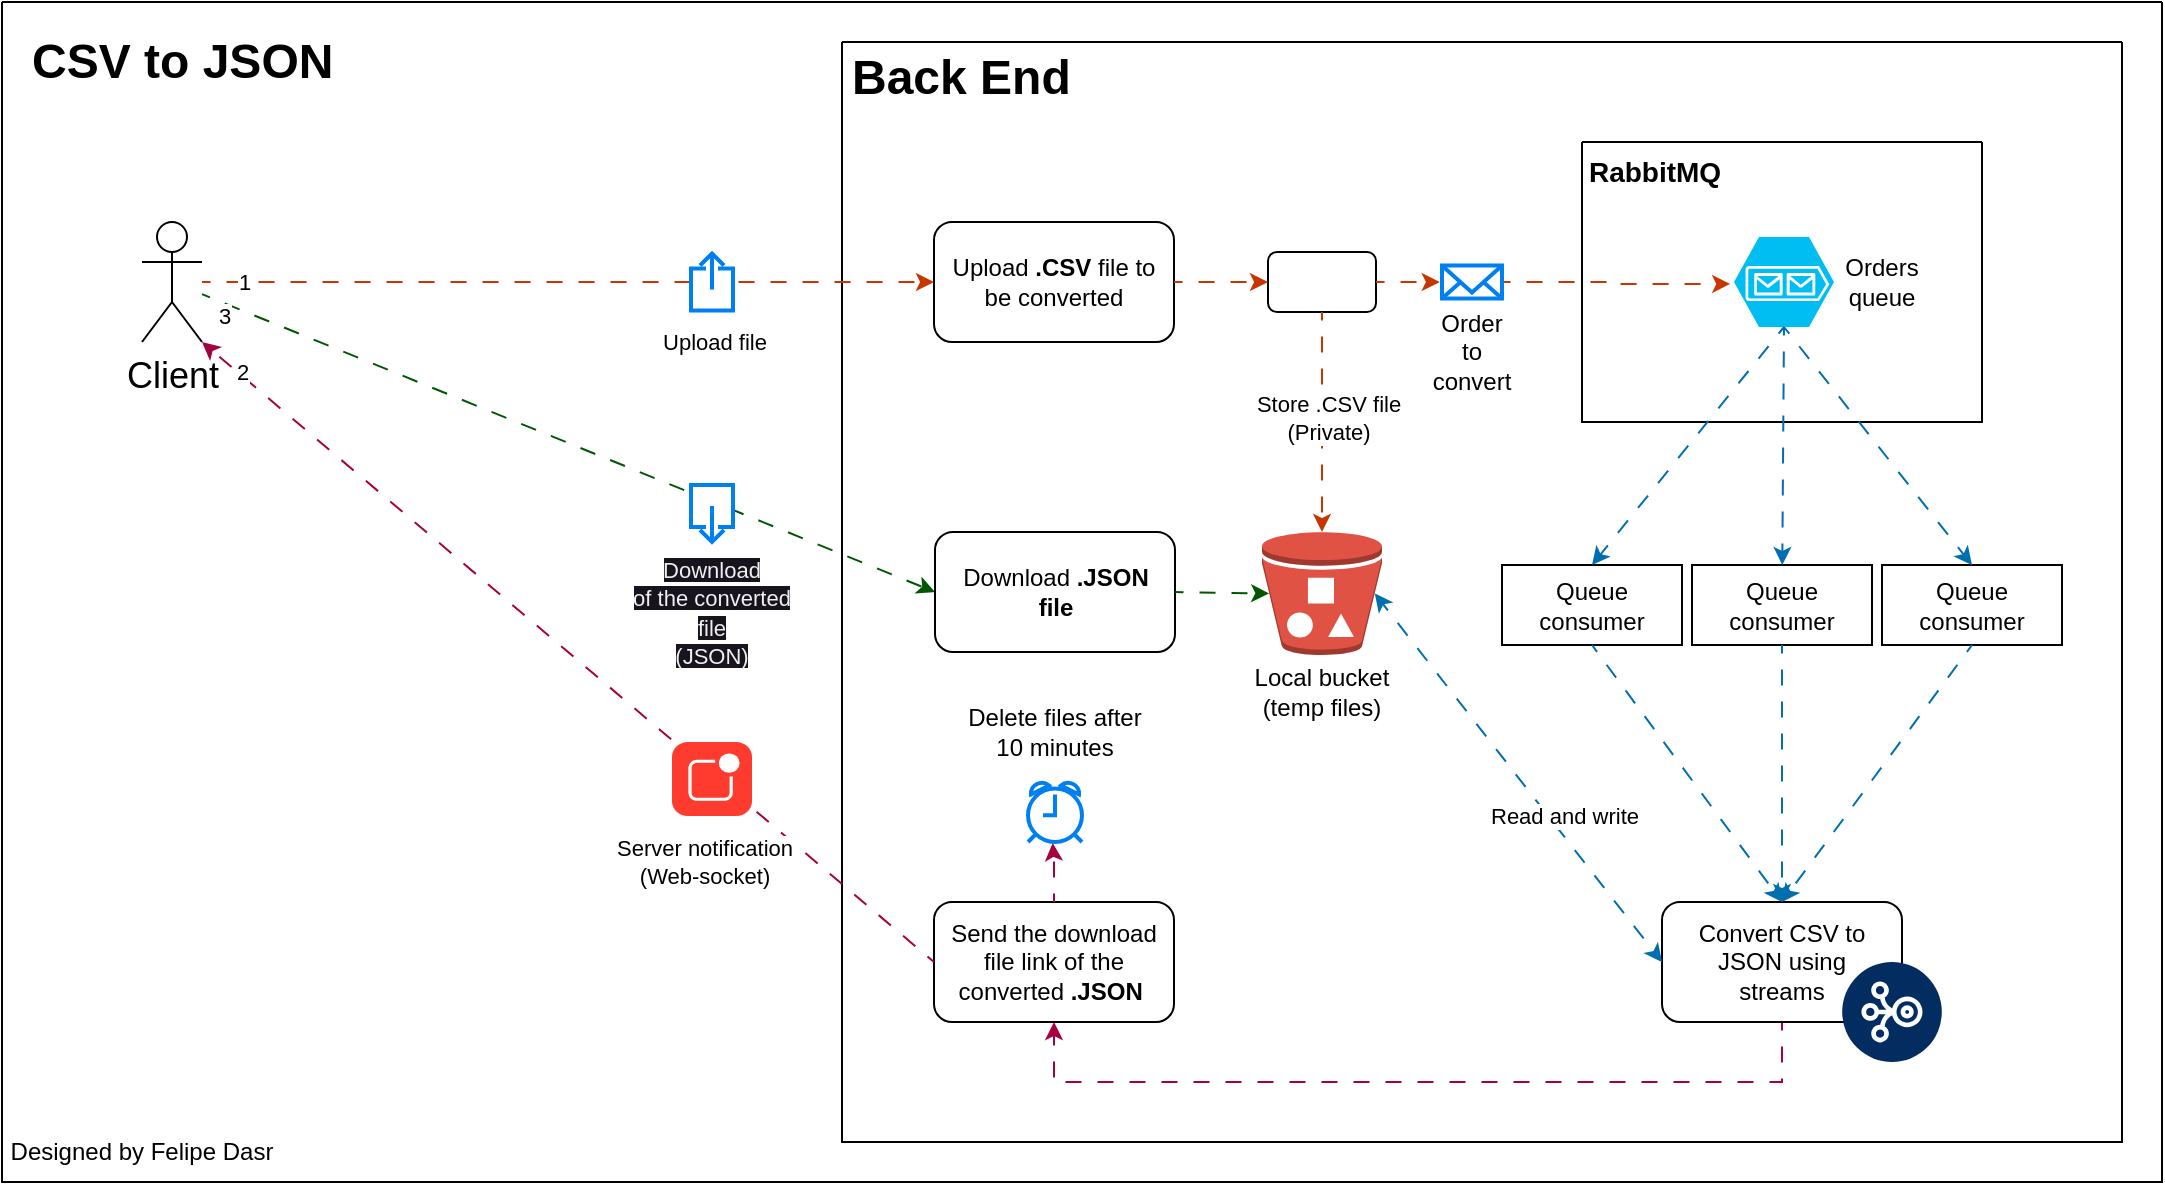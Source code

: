 <mxfile version="23.1.5" type="device">
  <diagram name="Página-1" id="rhB6WQXRs9lu33agCNtb">
    <mxGraphModel dx="3728" dy="734" grid="1" gridSize="10" guides="1" tooltips="1" connect="1" arrows="1" fold="1" page="1" pageScale="1" pageWidth="827" pageHeight="1169" math="0" shadow="0">
      <root>
        <mxCell id="0" />
        <mxCell id="1" parent="0" />
        <mxCell id="UYLyOY48CC0UU0o-2ukI-1" value="" style="swimlane;startSize=0;" parent="1" vertex="1">
          <mxGeometry x="-1240" y="390" width="640" height="550" as="geometry" />
        </mxCell>
        <mxCell id="UYLyOY48CC0UU0o-2ukI-3" value="&lt;b&gt;&lt;br&gt;&lt;span style=&quot;font-size: 24px;&quot;&gt;Back End&lt;/span&gt;&lt;/b&gt;" style="text;html=1;spacing=5;spacingTop=-20;whiteSpace=wrap;overflow=hidden;rounded=0;" parent="UYLyOY48CC0UU0o-2ukI-1" vertex="1">
          <mxGeometry width="290" height="40" as="geometry" />
        </mxCell>
        <mxCell id="UYLyOY48CC0UU0o-2ukI-5" value="" style="swimlane;startSize=0;" parent="UYLyOY48CC0UU0o-2ukI-1" vertex="1">
          <mxGeometry x="370" y="50" width="200" height="140" as="geometry" />
        </mxCell>
        <mxCell id="UYLyOY48CC0UU0o-2ukI-6" value="&lt;font style=&quot;font-size: 14px;&quot;&gt;&lt;b&gt;RabbitMQ&lt;/b&gt;&lt;/font&gt;" style="text;html=1;align=center;verticalAlign=middle;resizable=0;points=[];autosize=1;strokeColor=none;fillColor=none;" parent="UYLyOY48CC0UU0o-2ukI-5" vertex="1">
          <mxGeometry x="-9" width="90" height="30" as="geometry" />
        </mxCell>
        <mxCell id="UYLyOY48CC0UU0o-2ukI-22" value="" style="verticalLabelPosition=bottom;html=1;verticalAlign=top;align=center;strokeColor=none;fillColor=#00BEF2;shape=mxgraph.azure.storage_queue;" parent="UYLyOY48CC0UU0o-2ukI-5" vertex="1">
          <mxGeometry x="76" y="47.5" width="50" height="45" as="geometry" />
        </mxCell>
        <mxCell id="UYLyOY48CC0UU0o-2ukI-43" value="Orders queue" style="text;html=1;align=center;verticalAlign=middle;whiteSpace=wrap;rounded=0;" parent="UYLyOY48CC0UU0o-2ukI-5" vertex="1">
          <mxGeometry x="120" y="55" width="60" height="30" as="geometry" />
        </mxCell>
        <mxCell id="UYLyOY48CC0UU0o-2ukI-15" value="Upload &lt;b&gt;.CSV&lt;/b&gt;&amp;nbsp;file to be converted" style="rounded=1;whiteSpace=wrap;html=1;" parent="UYLyOY48CC0UU0o-2ukI-1" vertex="1">
          <mxGeometry x="46" y="90" width="120" height="60" as="geometry" />
        </mxCell>
        <mxCell id="UYLyOY48CC0UU0o-2ukI-19" value="Send the download file link of the converted &lt;b&gt;.JSON&amp;nbsp;&lt;/b&gt;" style="rounded=1;whiteSpace=wrap;html=1;" parent="UYLyOY48CC0UU0o-2ukI-1" vertex="1">
          <mxGeometry x="46" y="430" width="120" height="60" as="geometry" />
        </mxCell>
        <mxCell id="UYLyOY48CC0UU0o-2ukI-27" style="edgeStyle=orthogonalEdgeStyle;rounded=0;orthogonalLoop=1;jettySize=auto;html=1;entryX=-0.038;entryY=0.522;entryDx=0;entryDy=0;entryPerimeter=0;exitX=1;exitY=0.5;exitDx=0;exitDy=0;flowAnimation=1;fillColor=#fa6800;strokeColor=#C73500;" parent="UYLyOY48CC0UU0o-2ukI-1" source="UYLyOY48CC0UU0o-2ukI-55" target="UYLyOY48CC0UU0o-2ukI-22" edge="1">
          <mxGeometry relative="1" as="geometry">
            <mxPoint x="335" y="120.083" as="sourcePoint" />
          </mxGeometry>
        </mxCell>
        <mxCell id="UYLyOY48CC0UU0o-2ukI-28" value="Order&lt;br&gt;to&lt;br&gt;convert" style="text;html=1;align=center;verticalAlign=middle;whiteSpace=wrap;rounded=0;" parent="UYLyOY48CC0UU0o-2ukI-1" vertex="1">
          <mxGeometry x="285" y="140" width="60" height="30" as="geometry" />
        </mxCell>
        <mxCell id="UYLyOY48CC0UU0o-2ukI-34" value="Queue consumer" style="rounded=0;whiteSpace=wrap;html=1;" parent="UYLyOY48CC0UU0o-2ukI-1" vertex="1">
          <mxGeometry x="425" y="261.5" width="90" height="40" as="geometry" />
        </mxCell>
        <mxCell id="UYLyOY48CC0UU0o-2ukI-61" style="edgeStyle=orthogonalEdgeStyle;rounded=0;orthogonalLoop=1;jettySize=auto;html=1;entryX=0.5;entryY=1;entryDx=0;entryDy=0;flowAnimation=1;fillColor=#d80073;strokeColor=#A50040;" parent="UYLyOY48CC0UU0o-2ukI-1" source="UYLyOY48CC0UU0o-2ukI-35" target="UYLyOY48CC0UU0o-2ukI-19" edge="1">
          <mxGeometry relative="1" as="geometry">
            <Array as="points">
              <mxPoint x="470" y="520" />
              <mxPoint x="106" y="520" />
            </Array>
          </mxGeometry>
        </mxCell>
        <mxCell id="UYLyOY48CC0UU0o-2ukI-35" value="Convert CSV to JSON using&lt;br&gt;streams" style="rounded=1;whiteSpace=wrap;html=1;" parent="UYLyOY48CC0UU0o-2ukI-1" vertex="1">
          <mxGeometry x="410" y="430" width="120" height="60" as="geometry" />
        </mxCell>
        <mxCell id="UYLyOY48CC0UU0o-2ukI-36" value="Queue consumer" style="rounded=0;whiteSpace=wrap;html=1;" parent="UYLyOY48CC0UU0o-2ukI-1" vertex="1">
          <mxGeometry x="520" y="261.5" width="90" height="40" as="geometry" />
        </mxCell>
        <mxCell id="UYLyOY48CC0UU0o-2ukI-37" value="Queue consumer" style="rounded=0;whiteSpace=wrap;html=1;" parent="UYLyOY48CC0UU0o-2ukI-1" vertex="1">
          <mxGeometry x="330" y="261.5" width="90" height="40" as="geometry" />
        </mxCell>
        <mxCell id="UYLyOY48CC0UU0o-2ukI-39" value="" style="endArrow=classic;html=1;rounded=0;exitX=0.5;exitY=1;exitDx=0;exitDy=0;exitPerimeter=0;entryX=0.5;entryY=0;entryDx=0;entryDy=0;flowAnimation=1;fillColor=#1ba1e2;strokeColor=#006EAF;" parent="UYLyOY48CC0UU0o-2ukI-1" source="UYLyOY48CC0UU0o-2ukI-22" target="UYLyOY48CC0UU0o-2ukI-37" edge="1">
          <mxGeometry width="50" height="50" relative="1" as="geometry">
            <mxPoint x="260" y="260" as="sourcePoint" />
            <mxPoint x="310" y="210" as="targetPoint" />
          </mxGeometry>
        </mxCell>
        <mxCell id="UYLyOY48CC0UU0o-2ukI-40" value="" style="endArrow=classic;html=1;rounded=0;exitX=0.5;exitY=1;exitDx=0;exitDy=0;exitPerimeter=0;flowAnimation=1;fillColor=#1ba1e2;strokeColor=#006EAF;" parent="UYLyOY48CC0UU0o-2ukI-1" source="UYLyOY48CC0UU0o-2ukI-22" target="UYLyOY48CC0UU0o-2ukI-34" edge="1">
          <mxGeometry width="50" height="50" relative="1" as="geometry">
            <mxPoint x="481" y="153" as="sourcePoint" />
            <mxPoint x="385" y="272" as="targetPoint" />
          </mxGeometry>
        </mxCell>
        <mxCell id="UYLyOY48CC0UU0o-2ukI-42" value="" style="endArrow=classic;html=1;rounded=0;exitX=0.5;exitY=1;exitDx=0;exitDy=0;exitPerimeter=0;entryX=0.5;entryY=0;entryDx=0;entryDy=0;flowAnimation=1;fillColor=#1ba1e2;strokeColor=#006EAF;" parent="UYLyOY48CC0UU0o-2ukI-1" source="UYLyOY48CC0UU0o-2ukI-22" target="UYLyOY48CC0UU0o-2ukI-36" edge="1">
          <mxGeometry width="50" height="50" relative="1" as="geometry">
            <mxPoint x="481" y="153" as="sourcePoint" />
            <mxPoint x="480" y="272" as="targetPoint" />
          </mxGeometry>
        </mxCell>
        <mxCell id="UYLyOY48CC0UU0o-2ukI-44" value="" style="endArrow=classic;html=1;rounded=0;exitX=0.5;exitY=1;exitDx=0;exitDy=0;entryX=0.5;entryY=0;entryDx=0;entryDy=0;flowAnimation=1;fillColor=#1ba1e2;strokeColor=#006EAF;" parent="UYLyOY48CC0UU0o-2ukI-1" source="UYLyOY48CC0UU0o-2ukI-37" target="UYLyOY48CC0UU0o-2ukI-35" edge="1">
          <mxGeometry width="50" height="50" relative="1" as="geometry">
            <mxPoint x="481" y="153" as="sourcePoint" />
            <mxPoint x="385" y="272" as="targetPoint" />
          </mxGeometry>
        </mxCell>
        <mxCell id="UYLyOY48CC0UU0o-2ukI-45" value="" style="endArrow=classic;html=1;rounded=0;exitX=0.5;exitY=1;exitDx=0;exitDy=0;entryX=0.5;entryY=0;entryDx=0;entryDy=0;flowAnimation=1;fillColor=#1ba1e2;strokeColor=#006EAF;" parent="UYLyOY48CC0UU0o-2ukI-1" source="UYLyOY48CC0UU0o-2ukI-34" target="UYLyOY48CC0UU0o-2ukI-35" edge="1">
          <mxGeometry width="50" height="50" relative="1" as="geometry">
            <mxPoint x="385" y="312" as="sourcePoint" />
            <mxPoint x="470" y="410" as="targetPoint" />
          </mxGeometry>
        </mxCell>
        <mxCell id="UYLyOY48CC0UU0o-2ukI-46" value="" style="endArrow=classic;html=1;rounded=0;exitX=0.5;exitY=1;exitDx=0;exitDy=0;entryX=0.5;entryY=0;entryDx=0;entryDy=0;flowAnimation=1;fillColor=#1ba1e2;strokeColor=#006EAF;" parent="UYLyOY48CC0UU0o-2ukI-1" source="UYLyOY48CC0UU0o-2ukI-36" target="UYLyOY48CC0UU0o-2ukI-35" edge="1">
          <mxGeometry width="50" height="50" relative="1" as="geometry">
            <mxPoint x="480" y="312" as="sourcePoint" />
            <mxPoint x="470" y="410" as="targetPoint" />
          </mxGeometry>
        </mxCell>
        <mxCell id="UYLyOY48CC0UU0o-2ukI-48" value="" style="verticalLabelPosition=bottom;aspect=fixed;html=1;shape=mxgraph.salesforce.stream2;" parent="UYLyOY48CC0UU0o-2ukI-1" vertex="1">
          <mxGeometry x="500" y="460" width="50" height="50" as="geometry" />
        </mxCell>
        <mxCell id="UYLyOY48CC0UU0o-2ukI-55" value="" style="html=1;verticalLabelPosition=bottom;align=center;labelBackgroundColor=#ffffff;verticalAlign=top;strokeWidth=2;strokeColor=#0080F0;shadow=0;dashed=0;shape=mxgraph.ios7.icons.mail;" parent="UYLyOY48CC0UU0o-2ukI-1" vertex="1">
          <mxGeometry x="300" y="111.75" width="30" height="16.5" as="geometry" />
        </mxCell>
        <mxCell id="UYLyOY48CC0UU0o-2ukI-7" value="&lt;font style=&quot;font-size: 18px;&quot;&gt;Client&lt;/font&gt;" style="shape=umlActor;verticalLabelPosition=bottom;verticalAlign=top;html=1;outlineConnect=0;" parent="1" vertex="1">
          <mxGeometry x="-1590" y="480" width="30" height="60" as="geometry" />
        </mxCell>
        <mxCell id="UYLyOY48CC0UU0o-2ukI-63" value="" style="endArrow=classic;html=1;rounded=0;exitX=0;exitY=0.5;exitDx=0;exitDy=0;entryX=1;entryY=1;entryDx=0;entryDy=0;entryPerimeter=0;flowAnimation=1;fillColor=#d80073;strokeColor=#A50040;" parent="1" source="UYLyOY48CC0UU0o-2ukI-19" target="UYLyOY48CC0UU0o-2ukI-7" edge="1">
          <mxGeometry width="50" height="50" relative="1" as="geometry">
            <mxPoint x="-1150" y="710" as="sourcePoint" />
            <mxPoint x="-1100" y="660" as="targetPoint" />
          </mxGeometry>
        </mxCell>
        <mxCell id="UYLyOY48CC0UU0o-2ukI-64" value="Server notification&lt;br&gt;(Web-socket)" style="edgeLabel;html=1;align=center;verticalAlign=middle;resizable=0;points=[];" parent="UYLyOY48CC0UU0o-2ukI-63" vertex="1" connectable="0">
          <mxGeometry x="-0.295" y="4" relative="1" as="geometry">
            <mxPoint x="16" y="56" as="offset" />
          </mxGeometry>
        </mxCell>
        <mxCell id="UYLyOY48CC0UU0o-2ukI-76" value="2" style="edgeLabel;html=1;align=center;verticalAlign=middle;resizable=0;points=[];" parent="UYLyOY48CC0UU0o-2ukI-63" vertex="1" connectable="0">
          <mxGeometry x="0.911" y="2" relative="1" as="geometry">
            <mxPoint x="5" as="offset" />
          </mxGeometry>
        </mxCell>
        <mxCell id="UYLyOY48CC0UU0o-2ukI-66" value="" style="endArrow=classic;html=1;rounded=0;entryX=0;entryY=0.5;entryDx=0;entryDy=0;flowAnimation=1;fillColor=#fa6800;strokeColor=#C73500;" parent="1" source="UYLyOY48CC0UU0o-2ukI-7" target="UYLyOY48CC0UU0o-2ukI-15" edge="1">
          <mxGeometry width="50" height="50" relative="1" as="geometry">
            <mxPoint x="-1150" y="710" as="sourcePoint" />
            <mxPoint x="-1100" y="660" as="targetPoint" />
          </mxGeometry>
        </mxCell>
        <mxCell id="UYLyOY48CC0UU0o-2ukI-67" value="Upload file" style="edgeLabel;html=1;align=center;verticalAlign=middle;resizable=0;points=[];" parent="UYLyOY48CC0UU0o-2ukI-66" vertex="1" connectable="0">
          <mxGeometry x="-0.096" y="-2" relative="1" as="geometry">
            <mxPoint x="90" y="28" as="offset" />
          </mxGeometry>
        </mxCell>
        <mxCell id="UYLyOY48CC0UU0o-2ukI-75" value="1" style="edgeLabel;html=1;align=center;verticalAlign=middle;resizable=0;points=[];" parent="UYLyOY48CC0UU0o-2ukI-66" vertex="1" connectable="0">
          <mxGeometry x="-0.935" relative="1" as="geometry">
            <mxPoint x="9" as="offset" />
          </mxGeometry>
        </mxCell>
        <mxCell id="UYLyOY48CC0UU0o-2ukI-68" value="" style="endArrow=classic;html=1;rounded=0;entryX=0;entryY=0.5;entryDx=0;entryDy=0;flowAnimation=1;fillColor=#008a00;strokeColor=#005700;" parent="1" source="UYLyOY48CC0UU0o-2ukI-7" target="YEFHD9LTUtXPrh24cQGm-1" edge="1">
          <mxGeometry width="50" height="50" relative="1" as="geometry">
            <mxPoint x="-1150" y="710" as="sourcePoint" />
            <mxPoint x="-1100" y="660" as="targetPoint" />
          </mxGeometry>
        </mxCell>
        <mxCell id="UYLyOY48CC0UU0o-2ukI-77" value="3" style="edgeLabel;html=1;align=center;verticalAlign=middle;resizable=0;points=[];" parent="UYLyOY48CC0UU0o-2ukI-68" vertex="1" connectable="0">
          <mxGeometry x="-0.871" y="-2" relative="1" as="geometry">
            <mxPoint x="-12" y="-1" as="offset" />
          </mxGeometry>
        </mxCell>
        <mxCell id="UYLyOY48CC0UU0o-2ukI-72" value="" style="html=1;verticalLabelPosition=bottom;align=center;labelBackgroundColor=#ffffff;verticalAlign=top;strokeWidth=2;strokeColor=#0080F0;shadow=0;dashed=0;shape=mxgraph.ios7.icons.share;" parent="1" vertex="1">
          <mxGeometry x="-1315.5" y="495.75" width="21" height="28.5" as="geometry" />
        </mxCell>
        <mxCell id="UYLyOY48CC0UU0o-2ukI-79" value="" style="html=1;strokeWidth=1;shadow=0;dashed=0;shape=mxgraph.ios7.misc.notification;fillColor=#FF3B2F;strokeColor=none;buttonText=;strokeColor2=#222222;fontColor=#222222;fontSize=8;verticalLabelPosition=bottom;verticalAlign=top;align=center;sketch=0;" parent="1" vertex="1">
          <mxGeometry x="-1325" y="740" width="40" height="37" as="geometry" />
        </mxCell>
        <mxCell id="UYLyOY48CC0UU0o-2ukI-80" value="" style="swimlane;startSize=0;" parent="1" vertex="1">
          <mxGeometry x="-1660" y="370" width="1080" height="590" as="geometry" />
        </mxCell>
        <mxCell id="UYLyOY48CC0UU0o-2ukI-82" value="&lt;h1&gt;CSV to JSON&lt;/h1&gt;" style="text;html=1;spacing=5;spacingTop=-20;whiteSpace=wrap;overflow=hidden;rounded=0;" parent="UYLyOY48CC0UU0o-2ukI-80" vertex="1">
          <mxGeometry x="10" y="10" width="190" height="120" as="geometry" />
        </mxCell>
        <mxCell id="UYLyOY48CC0UU0o-2ukI-84" value="" style="html=1;verticalLabelPosition=bottom;align=center;labelBackgroundColor=#ffffff;verticalAlign=top;strokeWidth=2;strokeColor=#0080F0;shadow=0;dashed=0;shape=mxgraph.ios7.icons.share;rotation=-180;" parent="UYLyOY48CC0UU0o-2ukI-80" vertex="1">
          <mxGeometry x="344.5" y="241.5" width="21" height="28.5" as="geometry" />
        </mxCell>
        <mxCell id="UYLyOY48CC0UU0o-2ukI-71" value="&lt;span style=&quot;color: rgb(240, 240, 240); font-family: Helvetica; font-size: 11px; font-style: normal; font-variant-ligatures: normal; font-variant-caps: normal; font-weight: 400; letter-spacing: normal; orphans: 2; text-indent: 0px; text-transform: none; widows: 2; word-spacing: 0px; -webkit-text-stroke-width: 0px; background-color: rgb(24, 20, 29); text-decoration-thickness: initial; text-decoration-style: initial; text-decoration-color: initial; float: none; display: inline !important;&quot;&gt;Download&lt;/span&gt;&lt;br style=&quot;border-color: rgb(0, 0, 0); color: rgb(240, 240, 240); font-family: Helvetica; font-size: 11px; font-style: normal; font-variant-ligatures: normal; font-variant-caps: normal; font-weight: 400; letter-spacing: normal; orphans: 2; text-indent: 0px; text-transform: none; widows: 2; word-spacing: 0px; -webkit-text-stroke-width: 0px; text-decoration-thickness: initial; text-decoration-style: initial; text-decoration-color: initial;&quot;&gt;&lt;span style=&quot;color: rgb(240, 240, 240); font-family: Helvetica; font-size: 11px; font-style: normal; font-variant-ligatures: normal; font-variant-caps: normal; font-weight: 400; letter-spacing: normal; orphans: 2; text-indent: 0px; text-transform: none; widows: 2; word-spacing: 0px; -webkit-text-stroke-width: 0px; background-color: rgb(24, 20, 29); text-decoration-thickness: initial; text-decoration-style: initial; text-decoration-color: initial; float: none; display: inline !important;&quot;&gt;of the converted file&lt;/span&gt;&lt;br style=&quot;border-color: rgb(0, 0, 0); color: rgb(240, 240, 240); font-family: Helvetica; font-size: 11px; font-style: normal; font-variant-ligatures: normal; font-variant-caps: normal; font-weight: 400; letter-spacing: normal; orphans: 2; text-indent: 0px; text-transform: none; widows: 2; word-spacing: 0px; -webkit-text-stroke-width: 0px; text-decoration-thickness: initial; text-decoration-style: initial; text-decoration-color: initial;&quot;&gt;&lt;span style=&quot;color: rgb(240, 240, 240); font-family: Helvetica; font-size: 11px; font-style: normal; font-variant-ligatures: normal; font-variant-caps: normal; font-weight: 400; letter-spacing: normal; orphans: 2; text-indent: 0px; text-transform: none; widows: 2; word-spacing: 0px; -webkit-text-stroke-width: 0px; background-color: rgb(24, 20, 29); text-decoration-thickness: initial; text-decoration-style: initial; text-decoration-color: initial; float: none; display: inline !important;&quot;&gt;(JSON)&lt;/span&gt;" style="text;whiteSpace=wrap;html=1;align=center;" parent="UYLyOY48CC0UU0o-2ukI-80" vertex="1">
          <mxGeometry x="310" y="270" width="90" height="50" as="geometry" />
        </mxCell>
        <mxCell id="UYLyOY48CC0UU0o-2ukI-88" value="Designed by Felipe Dasr" style="text;html=1;align=center;verticalAlign=middle;whiteSpace=wrap;rounded=0;" parent="UYLyOY48CC0UU0o-2ukI-80" vertex="1">
          <mxGeometry y="560" width="140" height="30" as="geometry" />
        </mxCell>
        <mxCell id="U5UjxMeSVXvGz8McRONT-3" value="Delete files after 10 minutes" style="text;html=1;align=center;verticalAlign=middle;whiteSpace=wrap;rounded=0;" parent="UYLyOY48CC0UU0o-2ukI-80" vertex="1">
          <mxGeometry x="479" y="350" width="95" height="30" as="geometry" />
        </mxCell>
        <mxCell id="U5UjxMeSVXvGz8McRONT-4" value="" style="html=1;verticalLabelPosition=bottom;align=center;labelBackgroundColor=#ffffff;verticalAlign=top;strokeWidth=2;strokeColor=#0080F0;shadow=0;dashed=0;shape=mxgraph.ios7.icons.alarm_clock;" parent="UYLyOY48CC0UU0o-2ukI-80" vertex="1">
          <mxGeometry x="513" y="390" width="27" height="30" as="geometry" />
        </mxCell>
        <mxCell id="YEFHD9LTUtXPrh24cQGm-1" value="Download&amp;nbsp;&lt;b&gt;.JSON&lt;br&gt;file&lt;/b&gt;" style="rounded=1;whiteSpace=wrap;html=1;" parent="UYLyOY48CC0UU0o-2ukI-80" vertex="1">
          <mxGeometry x="466.5" y="265" width="120" height="60" as="geometry" />
        </mxCell>
        <mxCell id="UYLyOY48CC0UU0o-2ukI-13" value="" style="outlineConnect=0;dashed=0;verticalLabelPosition=bottom;verticalAlign=top;align=center;html=1;shape=mxgraph.aws3.bucket_with_objects;fillColor=#E05243;gradientColor=none;" parent="UYLyOY48CC0UU0o-2ukI-80" vertex="1">
          <mxGeometry x="630" y="265" width="60" height="61.5" as="geometry" />
        </mxCell>
        <mxCell id="UYLyOY48CC0UU0o-2ukI-14" value="Local bucket&lt;br&gt;(temp files)" style="text;html=1;align=center;verticalAlign=middle;whiteSpace=wrap;rounded=0;" parent="UYLyOY48CC0UU0o-2ukI-80" vertex="1">
          <mxGeometry x="620" y="330" width="80" height="30" as="geometry" />
        </mxCell>
        <mxCell id="YEFHD9LTUtXPrh24cQGm-3" value="" style="endArrow=classic;html=1;rounded=0;exitX=1;exitY=0.5;exitDx=0;exitDy=0;entryX=0.06;entryY=0.5;entryDx=0;entryDy=0;entryPerimeter=0;flowAnimation=1;fillColor=#008a00;strokeColor=#005700;" parent="UYLyOY48CC0UU0o-2ukI-80" source="YEFHD9LTUtXPrh24cQGm-1" target="UYLyOY48CC0UU0o-2ukI-13" edge="1">
          <mxGeometry width="50" height="50" relative="1" as="geometry">
            <mxPoint x="670" y="490" as="sourcePoint" />
            <mxPoint x="720" y="440" as="targetPoint" />
          </mxGeometry>
        </mxCell>
        <mxCell id="UYLyOY48CC0UU0o-2ukI-20" value="" style="rounded=1;whiteSpace=wrap;html=1;" parent="UYLyOY48CC0UU0o-2ukI-80" vertex="1">
          <mxGeometry x="633" y="125" width="54" height="30" as="geometry" />
        </mxCell>
        <mxCell id="UYLyOY48CC0UU0o-2ukI-49" value="" style="endArrow=classic;html=1;rounded=0;exitX=0.5;exitY=1;exitDx=0;exitDy=0;entryX=0.5;entryY=0;entryDx=0;entryDy=0;entryPerimeter=0;flowAnimation=1;fillColor=#fa6800;strokeColor=#C73500;" parent="UYLyOY48CC0UU0o-2ukI-80" source="UYLyOY48CC0UU0o-2ukI-20" target="UYLyOY48CC0UU0o-2ukI-13" edge="1">
          <mxGeometry width="50" height="50" relative="1" as="geometry">
            <mxPoint x="805" y="332" as="sourcePoint" />
            <mxPoint x="900" y="420" as="targetPoint" />
          </mxGeometry>
        </mxCell>
        <mxCell id="UYLyOY48CC0UU0o-2ukI-50" value="Store .CSV file&lt;br&gt;(Private)" style="edgeLabel;html=1;align=center;verticalAlign=middle;resizable=0;points=[];" parent="UYLyOY48CC0UU0o-2ukI-49" vertex="1" connectable="0">
          <mxGeometry x="-0.036" y="3" relative="1" as="geometry">
            <mxPoint as="offset" />
          </mxGeometry>
        </mxCell>
        <mxCell id="U5UjxMeSVXvGz8McRONT-2" style="edgeStyle=orthogonalEdgeStyle;rounded=0;orthogonalLoop=1;jettySize=auto;html=1;entryX=0.507;entryY=1.01;entryDx=0;entryDy=0;entryPerimeter=0;flowAnimation=1;fillColor=#d80073;strokeColor=#A50040;" parent="1" source="UYLyOY48CC0UU0o-2ukI-19" edge="1">
          <mxGeometry relative="1" as="geometry">
            <mxPoint x="-1134.65" y="790.5" as="targetPoint" />
          </mxGeometry>
        </mxCell>
        <mxCell id="UYLyOY48CC0UU0o-2ukI-53" value="" style="endArrow=classic;startArrow=classic;html=1;rounded=0;entryX=0;entryY=0.5;entryDx=0;entryDy=0;exitX=0.94;exitY=0.5;exitDx=0;exitDy=0;exitPerimeter=0;flowAnimation=1;fillColor=#1ba1e2;strokeColor=#006EAF;" parent="1" source="UYLyOY48CC0UU0o-2ukI-13" target="UYLyOY48CC0UU0o-2ukI-35" edge="1">
          <mxGeometry width="50" height="50" relative="1" as="geometry">
            <mxPoint x="-950" y="810" as="sourcePoint" />
            <mxPoint x="-900" y="760" as="targetPoint" />
          </mxGeometry>
        </mxCell>
        <mxCell id="UYLyOY48CC0UU0o-2ukI-54" value="Read and write" style="edgeLabel;html=1;align=center;verticalAlign=middle;resizable=0;points=[];" parent="UYLyOY48CC0UU0o-2ukI-53" vertex="1" connectable="0">
          <mxGeometry x="-0.141" y="-2" relative="1" as="geometry">
            <mxPoint x="34" y="31" as="offset" />
          </mxGeometry>
        </mxCell>
        <mxCell id="UYLyOY48CC0UU0o-2ukI-21" style="edgeStyle=orthogonalEdgeStyle;rounded=0;orthogonalLoop=1;jettySize=auto;html=1;flowAnimation=1;fillColor=#fa6800;strokeColor=#C73500;" parent="1" source="UYLyOY48CC0UU0o-2ukI-15" target="UYLyOY48CC0UU0o-2ukI-20" edge="1">
          <mxGeometry relative="1" as="geometry" />
        </mxCell>
        <mxCell id="UYLyOY48CC0UU0o-2ukI-58" value="" style="edgeStyle=orthogonalEdgeStyle;rounded=0;orthogonalLoop=1;jettySize=auto;html=1;entryX=-0.038;entryY=0.522;entryDx=0;entryDy=0;entryPerimeter=0;exitX=1;exitY=0.5;exitDx=0;exitDy=0;flowAnimation=1;fillColor=#fa6800;strokeColor=#C73500;" parent="1" source="UYLyOY48CC0UU0o-2ukI-20" target="UYLyOY48CC0UU0o-2ukI-55" edge="1">
          <mxGeometry relative="1" as="geometry">
            <mxPoint x="-800" y="860" as="sourcePoint" />
            <mxPoint x="-606" y="861" as="targetPoint" />
          </mxGeometry>
        </mxCell>
      </root>
    </mxGraphModel>
  </diagram>
</mxfile>
